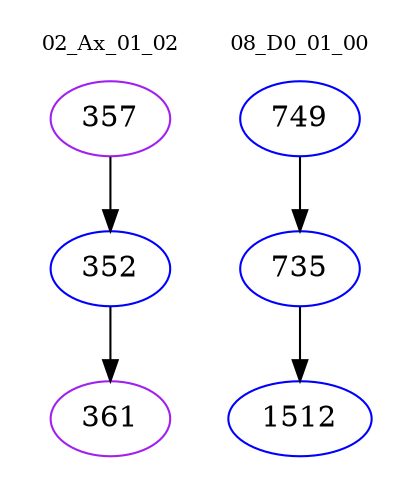 digraph{
subgraph cluster_0 {
color = white
label = "02_Ax_01_02";
fontsize=10;
T0_357 [label="357", color="purple"]
T0_357 -> T0_352 [color="black"]
T0_352 [label="352", color="blue"]
T0_352 -> T0_361 [color="black"]
T0_361 [label="361", color="purple"]
}
subgraph cluster_1 {
color = white
label = "08_D0_01_00";
fontsize=10;
T1_749 [label="749", color="blue"]
T1_749 -> T1_735 [color="black"]
T1_735 [label="735", color="blue"]
T1_735 -> T1_1512 [color="black"]
T1_1512 [label="1512", color="blue"]
}
}
